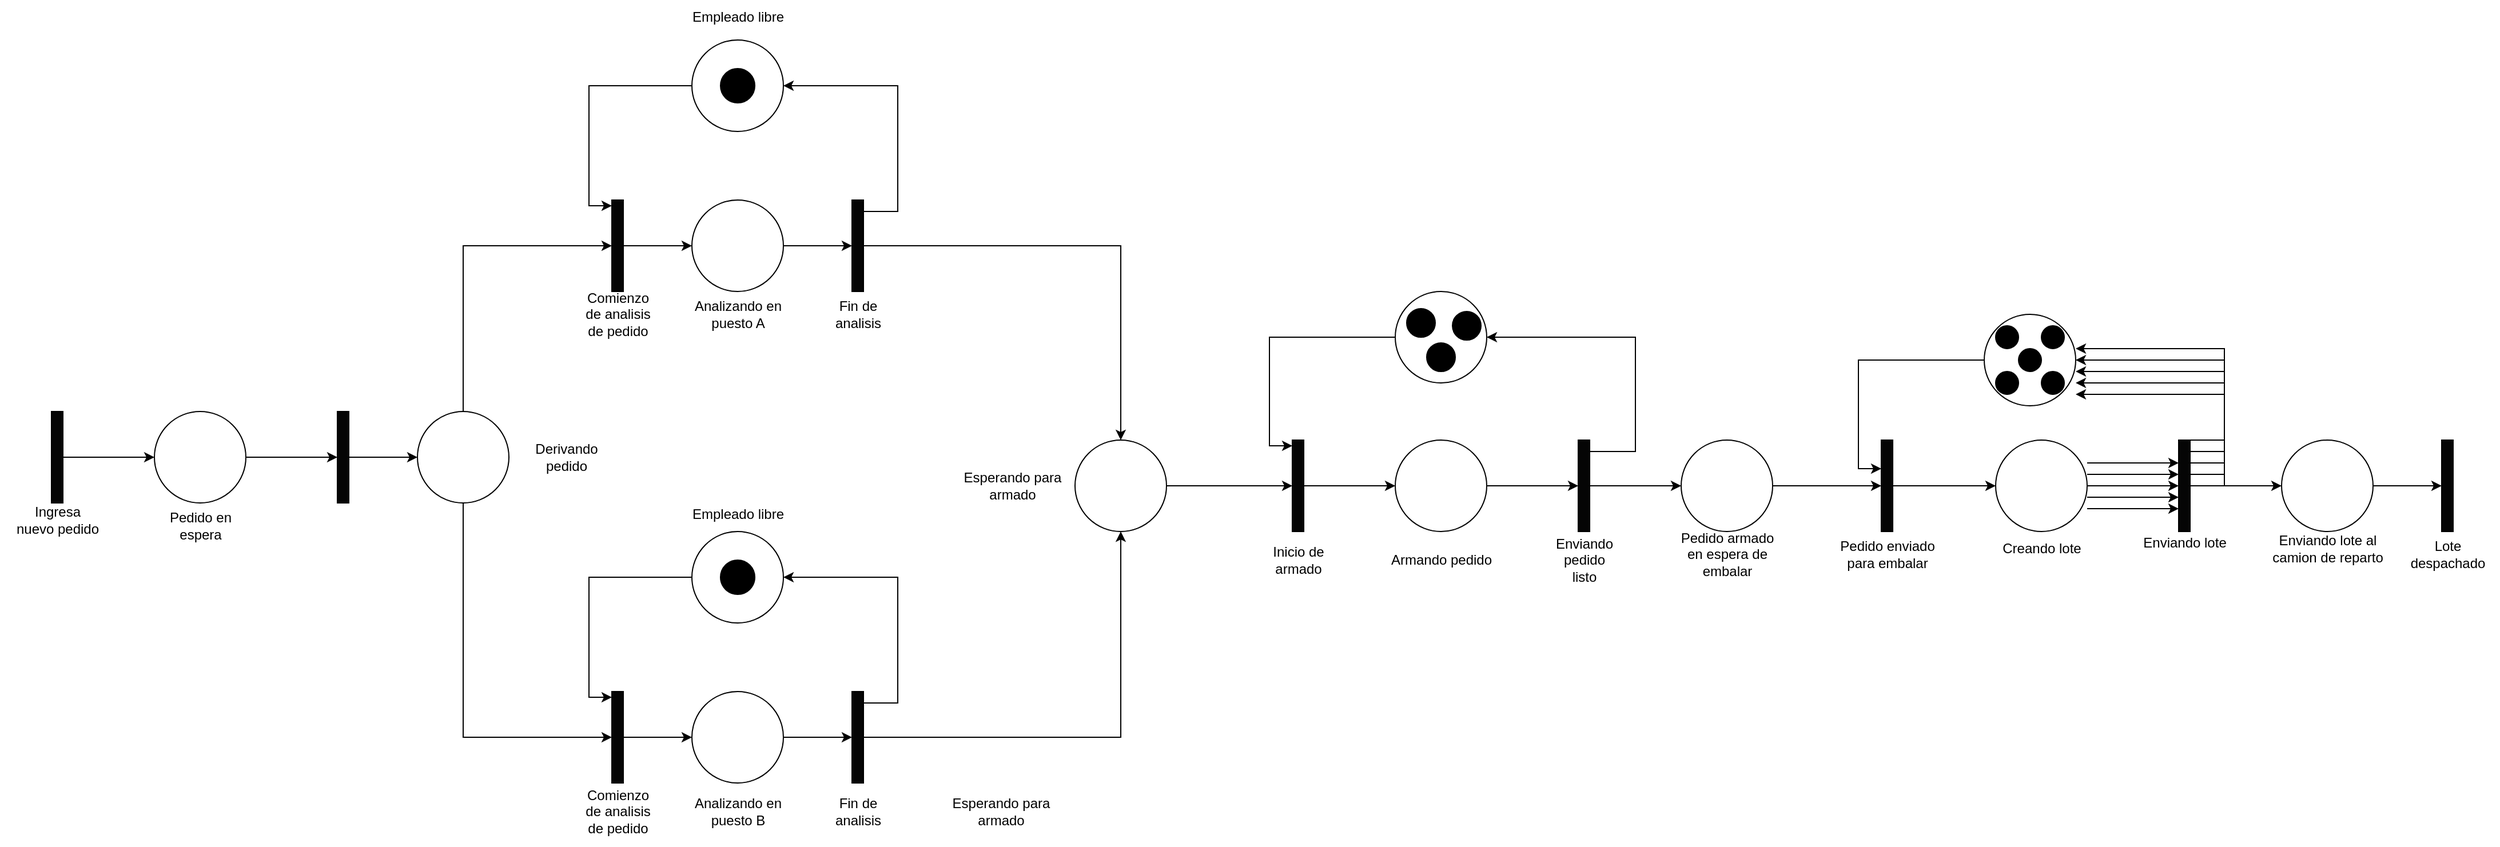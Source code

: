 <mxfile version="24.8.3">
  <diagram name="Page-1" id="ZLIr2dGa3FI1vkI3QF5f">
    <mxGraphModel dx="2390" dy="1208" grid="1" gridSize="10" guides="1" tooltips="1" connect="1" arrows="1" fold="1" page="1" pageScale="1" pageWidth="1400" pageHeight="850" math="0" shadow="0">
      <root>
        <mxCell id="0" />
        <mxCell id="1" parent="0" />
        <mxCell id="7lzFp0Yg2v_CefDAZ_hL-3" value="" style="edgeStyle=orthogonalEdgeStyle;rounded=0;orthogonalLoop=1;jettySize=auto;html=1;curved=0;" edge="1" parent="1" source="7lzFp0Yg2v_CefDAZ_hL-1" target="7lzFp0Yg2v_CefDAZ_hL-2">
          <mxGeometry relative="1" as="geometry" />
        </mxCell>
        <mxCell id="7lzFp0Yg2v_CefDAZ_hL-1" value="" style="html=1;points=[[0,0,0,0,5],[0,1,0,0,-5],[1,0,0,0,5],[1,1,0,0,-5]];perimeter=orthogonalPerimeter;outlineConnect=0;targetShapes=umlLifeline;portConstraint=eastwest;newEdgeStyle={&quot;curved&quot;:0,&quot;rounded&quot;:0};fillColor=#050505;" vertex="1" parent="1">
          <mxGeometry x="365" y="410" width="10" height="80" as="geometry" />
        </mxCell>
        <mxCell id="7lzFp0Yg2v_CefDAZ_hL-5" value="" style="edgeStyle=orthogonalEdgeStyle;rounded=0;orthogonalLoop=1;jettySize=auto;html=1;" edge="1" parent="1" source="7lzFp0Yg2v_CefDAZ_hL-2" target="7lzFp0Yg2v_CefDAZ_hL-4">
          <mxGeometry relative="1" as="geometry" />
        </mxCell>
        <mxCell id="7lzFp0Yg2v_CefDAZ_hL-2" value="" style="ellipse;whiteSpace=wrap;html=1;aspect=fixed;" vertex="1" parent="1">
          <mxGeometry x="455" y="410" width="80" height="80" as="geometry" />
        </mxCell>
        <mxCell id="7lzFp0Yg2v_CefDAZ_hL-9" value="" style="edgeStyle=orthogonalEdgeStyle;rounded=0;orthogonalLoop=1;jettySize=auto;html=1;curved=0;" edge="1" parent="1" source="7lzFp0Yg2v_CefDAZ_hL-4" target="7lzFp0Yg2v_CefDAZ_hL-6">
          <mxGeometry relative="1" as="geometry" />
        </mxCell>
        <mxCell id="7lzFp0Yg2v_CefDAZ_hL-4" value="" style="html=1;points=[[0,0,0,0,5],[0,1,0,0,-5],[1,0,0,0,5],[1,1,0,0,-5]];perimeter=orthogonalPerimeter;outlineConnect=0;targetShapes=umlLifeline;portConstraint=eastwest;newEdgeStyle={&quot;curved&quot;:0,&quot;rounded&quot;:0};fillColor=#050505;" vertex="1" parent="1">
          <mxGeometry x="615" y="410" width="10" height="80" as="geometry" />
        </mxCell>
        <mxCell id="7lzFp0Yg2v_CefDAZ_hL-109" style="edgeStyle=orthogonalEdgeStyle;rounded=0;orthogonalLoop=1;jettySize=auto;html=1;" edge="1" parent="1" source="7lzFp0Yg2v_CefDAZ_hL-6" target="7lzFp0Yg2v_CefDAZ_hL-45">
          <mxGeometry relative="1" as="geometry" />
        </mxCell>
        <mxCell id="7lzFp0Yg2v_CefDAZ_hL-110" style="edgeStyle=orthogonalEdgeStyle;rounded=0;orthogonalLoop=1;jettySize=auto;html=1;" edge="1" parent="1" source="7lzFp0Yg2v_CefDAZ_hL-6" target="7lzFp0Yg2v_CefDAZ_hL-11">
          <mxGeometry relative="1" as="geometry" />
        </mxCell>
        <mxCell id="7lzFp0Yg2v_CefDAZ_hL-6" value="" style="ellipse;whiteSpace=wrap;html=1;aspect=fixed;" vertex="1" parent="1">
          <mxGeometry x="685" y="410" width="80" height="80" as="geometry" />
        </mxCell>
        <mxCell id="7lzFp0Yg2v_CefDAZ_hL-10" value="" style="edgeStyle=orthogonalEdgeStyle;rounded=0;orthogonalLoop=1;jettySize=auto;html=1;curved=0;" edge="1" parent="1" source="7lzFp0Yg2v_CefDAZ_hL-11" target="7lzFp0Yg2v_CefDAZ_hL-12">
          <mxGeometry relative="1" as="geometry" />
        </mxCell>
        <mxCell id="7lzFp0Yg2v_CefDAZ_hL-11" value="" style="html=1;points=[[0,0,0,0,5],[0,1,0,0,-5],[1,0,0,0,5],[1,1,0,0,-5]];perimeter=orthogonalPerimeter;outlineConnect=0;targetShapes=umlLifeline;portConstraint=eastwest;newEdgeStyle={&quot;curved&quot;:0,&quot;rounded&quot;:0};fillColor=#050505;" vertex="1" parent="1">
          <mxGeometry x="855" y="225" width="10" height="80" as="geometry" />
        </mxCell>
        <mxCell id="7lzFp0Yg2v_CefDAZ_hL-20" value="" style="edgeStyle=orthogonalEdgeStyle;rounded=0;orthogonalLoop=1;jettySize=auto;html=1;" edge="1" parent="1" source="7lzFp0Yg2v_CefDAZ_hL-12" target="7lzFp0Yg2v_CefDAZ_hL-19">
          <mxGeometry relative="1" as="geometry" />
        </mxCell>
        <mxCell id="7lzFp0Yg2v_CefDAZ_hL-12" value="" style="ellipse;whiteSpace=wrap;html=1;aspect=fixed;" vertex="1" parent="1">
          <mxGeometry x="925" y="225" width="80" height="80" as="geometry" />
        </mxCell>
        <mxCell id="7lzFp0Yg2v_CefDAZ_hL-23" style="edgeStyle=orthogonalEdgeStyle;rounded=0;orthogonalLoop=1;jettySize=auto;html=1;curved=0;entryX=1;entryY=0.5;entryDx=0;entryDy=0;" edge="1" parent="1" source="7lzFp0Yg2v_CefDAZ_hL-19" target="7lzFp0Yg2v_CefDAZ_hL-21">
          <mxGeometry relative="1" as="geometry">
            <Array as="points">
              <mxPoint x="1105" y="235" />
              <mxPoint x="1105" y="125" />
            </Array>
          </mxGeometry>
        </mxCell>
        <mxCell id="7lzFp0Yg2v_CefDAZ_hL-26" value="" style="edgeStyle=orthogonalEdgeStyle;rounded=0;orthogonalLoop=1;jettySize=auto;html=1;curved=0;entryX=0.5;entryY=0;entryDx=0;entryDy=0;" edge="1" parent="1" source="7lzFp0Yg2v_CefDAZ_hL-19" target="7lzFp0Yg2v_CefDAZ_hL-55">
          <mxGeometry relative="1" as="geometry">
            <mxPoint x="1155" y="265" as="targetPoint" />
          </mxGeometry>
        </mxCell>
        <mxCell id="7lzFp0Yg2v_CefDAZ_hL-19" value="" style="html=1;points=[[0,0,0,0,5],[0,1,0,0,-5],[1,0,0,0,5],[1,1,0,0,-5]];perimeter=orthogonalPerimeter;outlineConnect=0;targetShapes=umlLifeline;portConstraint=eastwest;newEdgeStyle={&quot;curved&quot;:0,&quot;rounded&quot;:0};fillColor=#050505;" vertex="1" parent="1">
          <mxGeometry x="1065" y="225" width="10" height="80" as="geometry" />
        </mxCell>
        <mxCell id="7lzFp0Yg2v_CefDAZ_hL-21" value="" style="ellipse;whiteSpace=wrap;html=1;aspect=fixed;" vertex="1" parent="1">
          <mxGeometry x="925" y="85" width="80" height="80" as="geometry" />
        </mxCell>
        <mxCell id="7lzFp0Yg2v_CefDAZ_hL-22" value="" style="ellipse;whiteSpace=wrap;html=1;aspect=fixed;fillColor=#000000;" vertex="1" parent="1">
          <mxGeometry x="950" y="110" width="30" height="30" as="geometry" />
        </mxCell>
        <mxCell id="7lzFp0Yg2v_CefDAZ_hL-24" style="edgeStyle=orthogonalEdgeStyle;rounded=0;orthogonalLoop=1;jettySize=auto;html=1;entryX=0;entryY=0;entryDx=0;entryDy=5;entryPerimeter=0;" edge="1" parent="1" source="7lzFp0Yg2v_CefDAZ_hL-21" target="7lzFp0Yg2v_CefDAZ_hL-11">
          <mxGeometry relative="1" as="geometry">
            <Array as="points">
              <mxPoint x="835" y="125" />
              <mxPoint x="835" y="230" />
            </Array>
          </mxGeometry>
        </mxCell>
        <mxCell id="7lzFp0Yg2v_CefDAZ_hL-44" value="" style="edgeStyle=orthogonalEdgeStyle;rounded=0;orthogonalLoop=1;jettySize=auto;html=1;curved=0;" edge="1" parent="1" source="7lzFp0Yg2v_CefDAZ_hL-45" target="7lzFp0Yg2v_CefDAZ_hL-47">
          <mxGeometry relative="1" as="geometry" />
        </mxCell>
        <mxCell id="7lzFp0Yg2v_CefDAZ_hL-45" value="" style="html=1;points=[[0,0,0,0,5],[0,1,0,0,-5],[1,0,0,0,5],[1,1,0,0,-5]];perimeter=orthogonalPerimeter;outlineConnect=0;targetShapes=umlLifeline;portConstraint=eastwest;newEdgeStyle={&quot;curved&quot;:0,&quot;rounded&quot;:0};fillColor=#050505;" vertex="1" parent="1">
          <mxGeometry x="855" y="655" width="10" height="80" as="geometry" />
        </mxCell>
        <mxCell id="7lzFp0Yg2v_CefDAZ_hL-46" value="" style="edgeStyle=orthogonalEdgeStyle;rounded=0;orthogonalLoop=1;jettySize=auto;html=1;" edge="1" parent="1" source="7lzFp0Yg2v_CefDAZ_hL-47" target="7lzFp0Yg2v_CefDAZ_hL-50">
          <mxGeometry relative="1" as="geometry" />
        </mxCell>
        <mxCell id="7lzFp0Yg2v_CefDAZ_hL-47" value="" style="ellipse;whiteSpace=wrap;html=1;aspect=fixed;" vertex="1" parent="1">
          <mxGeometry x="925" y="655" width="80" height="80" as="geometry" />
        </mxCell>
        <mxCell id="7lzFp0Yg2v_CefDAZ_hL-48" style="edgeStyle=orthogonalEdgeStyle;rounded=0;orthogonalLoop=1;jettySize=auto;html=1;curved=0;entryX=1;entryY=0.5;entryDx=0;entryDy=0;" edge="1" parent="1" source="7lzFp0Yg2v_CefDAZ_hL-50" target="7lzFp0Yg2v_CefDAZ_hL-51">
          <mxGeometry relative="1" as="geometry">
            <Array as="points">
              <mxPoint x="1105" y="665" />
              <mxPoint x="1105" y="555" />
            </Array>
          </mxGeometry>
        </mxCell>
        <mxCell id="7lzFp0Yg2v_CefDAZ_hL-49" value="" style="edgeStyle=orthogonalEdgeStyle;rounded=0;orthogonalLoop=1;jettySize=auto;html=1;curved=0;" edge="1" parent="1" source="7lzFp0Yg2v_CefDAZ_hL-50" target="7lzFp0Yg2v_CefDAZ_hL-55">
          <mxGeometry relative="1" as="geometry" />
        </mxCell>
        <mxCell id="7lzFp0Yg2v_CefDAZ_hL-50" value="" style="html=1;points=[[0,0,0,0,5],[0,1,0,0,-5],[1,0,0,0,5],[1,1,0,0,-5]];perimeter=orthogonalPerimeter;outlineConnect=0;targetShapes=umlLifeline;portConstraint=eastwest;newEdgeStyle={&quot;curved&quot;:0,&quot;rounded&quot;:0};fillColor=#050505;" vertex="1" parent="1">
          <mxGeometry x="1065" y="655" width="10" height="80" as="geometry" />
        </mxCell>
        <mxCell id="7lzFp0Yg2v_CefDAZ_hL-51" value="" style="ellipse;whiteSpace=wrap;html=1;aspect=fixed;" vertex="1" parent="1">
          <mxGeometry x="925" y="515" width="80" height="80" as="geometry" />
        </mxCell>
        <mxCell id="7lzFp0Yg2v_CefDAZ_hL-52" value="" style="ellipse;whiteSpace=wrap;html=1;aspect=fixed;fillColor=#000000;" vertex="1" parent="1">
          <mxGeometry x="950" y="540" width="30" height="30" as="geometry" />
        </mxCell>
        <mxCell id="7lzFp0Yg2v_CefDAZ_hL-53" style="edgeStyle=orthogonalEdgeStyle;rounded=0;orthogonalLoop=1;jettySize=auto;html=1;entryX=0;entryY=0;entryDx=0;entryDy=5;entryPerimeter=0;" edge="1" parent="1" source="7lzFp0Yg2v_CefDAZ_hL-51" target="7lzFp0Yg2v_CefDAZ_hL-45">
          <mxGeometry relative="1" as="geometry">
            <Array as="points">
              <mxPoint x="835" y="555" />
              <mxPoint x="835" y="660" />
            </Array>
          </mxGeometry>
        </mxCell>
        <mxCell id="7lzFp0Yg2v_CefDAZ_hL-141" style="edgeStyle=orthogonalEdgeStyle;rounded=0;orthogonalLoop=1;jettySize=auto;html=1;" edge="1" parent="1" source="7lzFp0Yg2v_CefDAZ_hL-55" target="7lzFp0Yg2v_CefDAZ_hL-57">
          <mxGeometry relative="1" as="geometry" />
        </mxCell>
        <mxCell id="7lzFp0Yg2v_CefDAZ_hL-55" value="" style="ellipse;whiteSpace=wrap;html=1;aspect=fixed;" vertex="1" parent="1">
          <mxGeometry x="1260" y="435" width="80" height="80" as="geometry" />
        </mxCell>
        <mxCell id="7lzFp0Yg2v_CefDAZ_hL-56" value="" style="edgeStyle=orthogonalEdgeStyle;rounded=0;orthogonalLoop=1;jettySize=auto;html=1;curved=0;" edge="1" parent="1" source="7lzFp0Yg2v_CefDAZ_hL-57" target="7lzFp0Yg2v_CefDAZ_hL-59">
          <mxGeometry relative="1" as="geometry" />
        </mxCell>
        <mxCell id="7lzFp0Yg2v_CefDAZ_hL-57" value="" style="html=1;points=[[0,0,0,0,5],[0,1,0,0,-5],[1,0,0,0,5],[1,1,0,0,-5]];perimeter=orthogonalPerimeter;outlineConnect=0;targetShapes=umlLifeline;portConstraint=eastwest;newEdgeStyle={&quot;curved&quot;:0,&quot;rounded&quot;:0};fillColor=#050505;" vertex="1" parent="1">
          <mxGeometry x="1450" y="435" width="10" height="80" as="geometry" />
        </mxCell>
        <mxCell id="7lzFp0Yg2v_CefDAZ_hL-58" value="" style="edgeStyle=orthogonalEdgeStyle;rounded=0;orthogonalLoop=1;jettySize=auto;html=1;" edge="1" parent="1" source="7lzFp0Yg2v_CefDAZ_hL-59" target="7lzFp0Yg2v_CefDAZ_hL-62">
          <mxGeometry relative="1" as="geometry" />
        </mxCell>
        <mxCell id="7lzFp0Yg2v_CefDAZ_hL-59" value="" style="ellipse;whiteSpace=wrap;html=1;aspect=fixed;" vertex="1" parent="1">
          <mxGeometry x="1540" y="435" width="80" height="80" as="geometry" />
        </mxCell>
        <mxCell id="7lzFp0Yg2v_CefDAZ_hL-60" style="edgeStyle=orthogonalEdgeStyle;rounded=0;orthogonalLoop=1;jettySize=auto;html=1;curved=0;entryX=1;entryY=0.5;entryDx=0;entryDy=0;" edge="1" parent="1" source="7lzFp0Yg2v_CefDAZ_hL-62" target="7lzFp0Yg2v_CefDAZ_hL-63">
          <mxGeometry relative="1" as="geometry">
            <Array as="points">
              <mxPoint x="1750" y="445" />
              <mxPoint x="1750" y="345" />
            </Array>
          </mxGeometry>
        </mxCell>
        <mxCell id="7lzFp0Yg2v_CefDAZ_hL-142" style="edgeStyle=orthogonalEdgeStyle;rounded=0;orthogonalLoop=1;jettySize=auto;html=1;curved=0;entryX=0;entryY=0.5;entryDx=0;entryDy=0;" edge="1" parent="1" source="7lzFp0Yg2v_CefDAZ_hL-62" target="7lzFp0Yg2v_CefDAZ_hL-143">
          <mxGeometry relative="1" as="geometry">
            <mxPoint x="1770" y="475.0" as="targetPoint" />
          </mxGeometry>
        </mxCell>
        <mxCell id="7lzFp0Yg2v_CefDAZ_hL-62" value="" style="html=1;points=[[0,0,0,0,5],[0,1,0,0,-5],[1,0,0,0,5],[1,1,0,0,-5]];perimeter=orthogonalPerimeter;outlineConnect=0;targetShapes=umlLifeline;portConstraint=eastwest;newEdgeStyle={&quot;curved&quot;:0,&quot;rounded&quot;:0};fillColor=#050505;" vertex="1" parent="1">
          <mxGeometry x="1700" y="435" width="10" height="80" as="geometry" />
        </mxCell>
        <mxCell id="7lzFp0Yg2v_CefDAZ_hL-63" value="" style="ellipse;whiteSpace=wrap;html=1;aspect=fixed;" vertex="1" parent="1">
          <mxGeometry x="1540" y="305" width="80" height="80" as="geometry" />
        </mxCell>
        <mxCell id="7lzFp0Yg2v_CefDAZ_hL-64" style="edgeStyle=orthogonalEdgeStyle;rounded=0;orthogonalLoop=1;jettySize=auto;html=1;entryX=0;entryY=0;entryDx=0;entryDy=5;entryPerimeter=0;" edge="1" parent="1" source="7lzFp0Yg2v_CefDAZ_hL-63" target="7lzFp0Yg2v_CefDAZ_hL-57">
          <mxGeometry relative="1" as="geometry">
            <Array as="points">
              <mxPoint x="1430" y="345" />
              <mxPoint x="1430" y="440" />
            </Array>
          </mxGeometry>
        </mxCell>
        <mxCell id="7lzFp0Yg2v_CefDAZ_hL-65" value="" style="ellipse;whiteSpace=wrap;html=1;aspect=fixed;fillColor=#000000;" vertex="1" parent="1">
          <mxGeometry x="1550" y="320" width="25" height="25" as="geometry" />
        </mxCell>
        <mxCell id="7lzFp0Yg2v_CefDAZ_hL-66" value="" style="ellipse;whiteSpace=wrap;html=1;aspect=fixed;fillColor=#000000;" vertex="1" parent="1">
          <mxGeometry x="1590" y="322.5" width="25" height="25" as="geometry" />
        </mxCell>
        <mxCell id="7lzFp0Yg2v_CefDAZ_hL-67" value="" style="ellipse;whiteSpace=wrap;html=1;aspect=fixed;fillColor=#000000;" vertex="1" parent="1">
          <mxGeometry x="1567.5" y="350" width="25" height="25" as="geometry" />
        </mxCell>
        <mxCell id="7lzFp0Yg2v_CefDAZ_hL-88" value="" style="edgeStyle=orthogonalEdgeStyle;rounded=0;orthogonalLoop=1;jettySize=auto;html=1;curved=0;" edge="1" parent="1" source="7lzFp0Yg2v_CefDAZ_hL-69" target="7lzFp0Yg2v_CefDAZ_hL-86">
          <mxGeometry relative="1" as="geometry" />
        </mxCell>
        <mxCell id="7lzFp0Yg2v_CefDAZ_hL-69" value="" style="html=1;points=[[0,0,0,0,5],[0,1,0,0,-5],[1,0,0,0,5],[1,1,0,0,-5]];perimeter=orthogonalPerimeter;outlineConnect=0;targetShapes=umlLifeline;portConstraint=eastwest;newEdgeStyle={&quot;curved&quot;:0,&quot;rounded&quot;:0};fillColor=#050505;" vertex="1" parent="1">
          <mxGeometry x="1965" y="435" width="10" height="80" as="geometry" />
        </mxCell>
        <mxCell id="7lzFp0Yg2v_CefDAZ_hL-80" value="" style="ellipse;whiteSpace=wrap;html=1;aspect=fixed;" vertex="1" parent="1">
          <mxGeometry x="2055" y="325" width="80" height="80" as="geometry" />
        </mxCell>
        <mxCell id="7lzFp0Yg2v_CefDAZ_hL-81" style="edgeStyle=orthogonalEdgeStyle;rounded=0;orthogonalLoop=1;jettySize=auto;html=1;entryX=0;entryY=0;entryDx=0;entryDy=5;entryPerimeter=0;" edge="1" parent="1" source="7lzFp0Yg2v_CefDAZ_hL-80">
          <mxGeometry relative="1" as="geometry">
            <mxPoint x="1965" y="460" as="targetPoint" />
            <Array as="points">
              <mxPoint x="1945" y="365" />
              <mxPoint x="1945" y="460" />
            </Array>
          </mxGeometry>
        </mxCell>
        <mxCell id="7lzFp0Yg2v_CefDAZ_hL-83" value="" style="ellipse;whiteSpace=wrap;html=1;aspect=fixed;fillColor=#000000;" vertex="1" parent="1">
          <mxGeometry x="2065" y="335" width="20" height="20" as="geometry" />
        </mxCell>
        <mxCell id="7lzFp0Yg2v_CefDAZ_hL-89" value="" style="edgeStyle=orthogonalEdgeStyle;rounded=0;orthogonalLoop=1;jettySize=auto;html=1;" edge="1" parent="1" source="7lzFp0Yg2v_CefDAZ_hL-86" target="7lzFp0Yg2v_CefDAZ_hL-85">
          <mxGeometry relative="1" as="geometry" />
        </mxCell>
        <mxCell id="7lzFp0Yg2v_CefDAZ_hL-86" value="" style="ellipse;whiteSpace=wrap;html=1;aspect=fixed;" vertex="1" parent="1">
          <mxGeometry x="2065" y="435" width="80" height="80" as="geometry" />
        </mxCell>
        <mxCell id="7lzFp0Yg2v_CefDAZ_hL-90" style="edgeStyle=orthogonalEdgeStyle;rounded=0;orthogonalLoop=1;jettySize=auto;html=1;curved=0;entryX=1;entryY=0.5;entryDx=0;entryDy=0;" edge="1" parent="1" source="7lzFp0Yg2v_CefDAZ_hL-85" target="7lzFp0Yg2v_CefDAZ_hL-80">
          <mxGeometry relative="1" as="geometry">
            <Array as="points">
              <mxPoint x="2265" y="445" />
              <mxPoint x="2265" y="365" />
            </Array>
          </mxGeometry>
        </mxCell>
        <mxCell id="7lzFp0Yg2v_CefDAZ_hL-92" value="" style="edgeStyle=orthogonalEdgeStyle;rounded=0;orthogonalLoop=1;jettySize=auto;html=1;curved=0;" edge="1" parent="1" source="7lzFp0Yg2v_CefDAZ_hL-85" target="7lzFp0Yg2v_CefDAZ_hL-91">
          <mxGeometry relative="1" as="geometry" />
        </mxCell>
        <mxCell id="7lzFp0Yg2v_CefDAZ_hL-85" value="" style="html=1;points=[[0,0,0,0,5],[0,1,0,0,-5],[1,0,0,0,5],[1,1,0,0,-5]];perimeter=orthogonalPerimeter;outlineConnect=0;targetShapes=umlLifeline;portConstraint=eastwest;newEdgeStyle={&quot;curved&quot;:0,&quot;rounded&quot;:0};fillColor=#050505;" vertex="1" parent="1">
          <mxGeometry x="2225" y="435" width="10" height="80" as="geometry" />
        </mxCell>
        <mxCell id="7lzFp0Yg2v_CefDAZ_hL-94" value="" style="edgeStyle=orthogonalEdgeStyle;rounded=0;orthogonalLoop=1;jettySize=auto;html=1;" edge="1" parent="1" source="7lzFp0Yg2v_CefDAZ_hL-91" target="7lzFp0Yg2v_CefDAZ_hL-93">
          <mxGeometry relative="1" as="geometry" />
        </mxCell>
        <mxCell id="7lzFp0Yg2v_CefDAZ_hL-91" value="" style="ellipse;whiteSpace=wrap;html=1;aspect=fixed;" vertex="1" parent="1">
          <mxGeometry x="2315" y="435" width="80" height="80" as="geometry" />
        </mxCell>
        <mxCell id="7lzFp0Yg2v_CefDAZ_hL-93" value="" style="html=1;points=[[0,0,0,0,5],[0,1,0,0,-5],[1,0,0,0,5],[1,1,0,0,-5]];perimeter=orthogonalPerimeter;outlineConnect=0;targetShapes=umlLifeline;portConstraint=eastwest;newEdgeStyle={&quot;curved&quot;:0,&quot;rounded&quot;:0};fillColor=#050505;" vertex="1" parent="1">
          <mxGeometry x="2455" y="435" width="10" height="80" as="geometry" />
        </mxCell>
        <mxCell id="7lzFp0Yg2v_CefDAZ_hL-96" value="" style="ellipse;whiteSpace=wrap;html=1;aspect=fixed;fillColor=#000000;" vertex="1" parent="1">
          <mxGeometry x="2105" y="335" width="20" height="20" as="geometry" />
        </mxCell>
        <mxCell id="7lzFp0Yg2v_CefDAZ_hL-97" value="" style="ellipse;whiteSpace=wrap;html=1;aspect=fixed;fillColor=#000000;" vertex="1" parent="1">
          <mxGeometry x="2065" y="375" width="20" height="20" as="geometry" />
        </mxCell>
        <mxCell id="7lzFp0Yg2v_CefDAZ_hL-98" value="" style="ellipse;whiteSpace=wrap;html=1;aspect=fixed;fillColor=#000000;" vertex="1" parent="1">
          <mxGeometry x="2085" y="355" width="20" height="20" as="geometry" />
        </mxCell>
        <mxCell id="7lzFp0Yg2v_CefDAZ_hL-99" value="" style="ellipse;whiteSpace=wrap;html=1;aspect=fixed;fillColor=#000000;" vertex="1" parent="1">
          <mxGeometry x="2105" y="375" width="20" height="20" as="geometry" />
        </mxCell>
        <mxCell id="7lzFp0Yg2v_CefDAZ_hL-100" style="edgeStyle=orthogonalEdgeStyle;rounded=0;orthogonalLoop=1;jettySize=auto;html=1;curved=0;entryX=1;entryY=0.5;entryDx=0;entryDy=0;" edge="1" parent="1">
          <mxGeometry relative="1" as="geometry">
            <mxPoint x="2235" y="455" as="sourcePoint" />
            <mxPoint x="2135" y="375" as="targetPoint" />
            <Array as="points">
              <mxPoint x="2265" y="455" />
              <mxPoint x="2265" y="375" />
            </Array>
          </mxGeometry>
        </mxCell>
        <mxCell id="7lzFp0Yg2v_CefDAZ_hL-101" style="edgeStyle=orthogonalEdgeStyle;rounded=0;orthogonalLoop=1;jettySize=auto;html=1;curved=0;entryX=1;entryY=0.5;entryDx=0;entryDy=0;" edge="1" parent="1">
          <mxGeometry relative="1" as="geometry">
            <mxPoint x="2235" y="435" as="sourcePoint" />
            <mxPoint x="2135" y="355" as="targetPoint" />
            <Array as="points">
              <mxPoint x="2265" y="435" />
              <mxPoint x="2265" y="355" />
            </Array>
          </mxGeometry>
        </mxCell>
        <mxCell id="7lzFp0Yg2v_CefDAZ_hL-102" style="edgeStyle=orthogonalEdgeStyle;rounded=0;orthogonalLoop=1;jettySize=auto;html=1;curved=0;entryX=1;entryY=0.5;entryDx=0;entryDy=0;" edge="1" parent="1">
          <mxGeometry relative="1" as="geometry">
            <mxPoint x="2235" y="465" as="sourcePoint" />
            <mxPoint x="2135" y="385" as="targetPoint" />
            <Array as="points">
              <mxPoint x="2265" y="465" />
              <mxPoint x="2265" y="385" />
            </Array>
          </mxGeometry>
        </mxCell>
        <mxCell id="7lzFp0Yg2v_CefDAZ_hL-103" style="edgeStyle=orthogonalEdgeStyle;rounded=0;orthogonalLoop=1;jettySize=auto;html=1;curved=0;entryX=1;entryY=0.5;entryDx=0;entryDy=0;" edge="1" parent="1">
          <mxGeometry relative="1" as="geometry">
            <mxPoint x="2235" y="475" as="sourcePoint" />
            <mxPoint x="2135" y="395" as="targetPoint" />
            <Array as="points">
              <mxPoint x="2265" y="475" />
              <mxPoint x="2265" y="395" />
            </Array>
          </mxGeometry>
        </mxCell>
        <mxCell id="7lzFp0Yg2v_CefDAZ_hL-104" value="" style="edgeStyle=orthogonalEdgeStyle;rounded=0;orthogonalLoop=1;jettySize=auto;html=1;" edge="1" parent="1">
          <mxGeometry relative="1" as="geometry">
            <mxPoint x="2145" y="485" as="sourcePoint" />
            <mxPoint x="2225" y="485" as="targetPoint" />
          </mxGeometry>
        </mxCell>
        <mxCell id="7lzFp0Yg2v_CefDAZ_hL-105" value="" style="edgeStyle=orthogonalEdgeStyle;rounded=0;orthogonalLoop=1;jettySize=auto;html=1;" edge="1" parent="1">
          <mxGeometry relative="1" as="geometry">
            <mxPoint x="2145" y="495" as="sourcePoint" />
            <mxPoint x="2225" y="495" as="targetPoint" />
          </mxGeometry>
        </mxCell>
        <mxCell id="7lzFp0Yg2v_CefDAZ_hL-106" value="" style="edgeStyle=orthogonalEdgeStyle;rounded=0;orthogonalLoop=1;jettySize=auto;html=1;" edge="1" parent="1">
          <mxGeometry relative="1" as="geometry">
            <mxPoint x="2145" y="465" as="sourcePoint" />
            <mxPoint x="2225" y="465" as="targetPoint" />
          </mxGeometry>
        </mxCell>
        <mxCell id="7lzFp0Yg2v_CefDAZ_hL-107" value="" style="edgeStyle=orthogonalEdgeStyle;rounded=0;orthogonalLoop=1;jettySize=auto;html=1;" edge="1" parent="1">
          <mxGeometry relative="1" as="geometry">
            <mxPoint x="2145" y="455" as="sourcePoint" />
            <mxPoint x="2225" y="455" as="targetPoint" />
          </mxGeometry>
        </mxCell>
        <mxCell id="7lzFp0Yg2v_CefDAZ_hL-111" value="&lt;div&gt;Ingresa&lt;/div&gt;&lt;div&gt;nuevo pedido&lt;br&gt;&lt;/div&gt;" style="text;html=1;align=center;verticalAlign=middle;resizable=0;points=[];autosize=1;strokeColor=none;fillColor=none;" vertex="1" parent="1">
          <mxGeometry x="320" y="485" width="100" height="40" as="geometry" />
        </mxCell>
        <mxCell id="7lzFp0Yg2v_CefDAZ_hL-112" value="&lt;div&gt;Pedido en&lt;/div&gt;&lt;div&gt;espera&lt;br&gt;&lt;/div&gt;" style="text;html=1;align=center;verticalAlign=middle;resizable=0;points=[];autosize=1;strokeColor=none;fillColor=none;" vertex="1" parent="1">
          <mxGeometry x="455" y="490" width="80" height="40" as="geometry" />
        </mxCell>
        <mxCell id="7lzFp0Yg2v_CefDAZ_hL-113" value="&lt;div&gt;Derivando&lt;/div&gt;&lt;div&gt;pedido&lt;br&gt;&lt;/div&gt;" style="text;html=1;align=center;verticalAlign=middle;resizable=0;points=[];autosize=1;strokeColor=none;fillColor=none;" vertex="1" parent="1">
          <mxGeometry x="775" y="430" width="80" height="40" as="geometry" />
        </mxCell>
        <mxCell id="7lzFp0Yg2v_CefDAZ_hL-114" value="&lt;div&gt;Comienzo&lt;/div&gt;&lt;div&gt;de analisis&lt;/div&gt;&lt;div&gt;de pedido&lt;br&gt;&lt;/div&gt;" style="text;html=1;align=center;verticalAlign=middle;resizable=0;points=[];autosize=1;strokeColor=none;fillColor=none;" vertex="1" parent="1">
          <mxGeometry x="820" y="295" width="80" height="60" as="geometry" />
        </mxCell>
        <mxCell id="7lzFp0Yg2v_CefDAZ_hL-115" value="&lt;div&gt;Analizando en &lt;br&gt;&lt;/div&gt;&lt;div&gt;puesto A&lt;br&gt;&lt;/div&gt;" style="text;html=1;align=center;verticalAlign=middle;resizable=0;points=[];autosize=1;strokeColor=none;fillColor=none;" vertex="1" parent="1">
          <mxGeometry x="915" y="305" width="100" height="40" as="geometry" />
        </mxCell>
        <mxCell id="7lzFp0Yg2v_CefDAZ_hL-116" value="&lt;div&gt;Fin de&lt;/div&gt;&lt;div&gt;analisis&lt;br&gt;&lt;/div&gt;" style="text;html=1;align=center;verticalAlign=middle;resizable=0;points=[];autosize=1;strokeColor=none;fillColor=none;" vertex="1" parent="1">
          <mxGeometry x="1035" y="305" width="70" height="40" as="geometry" />
        </mxCell>
        <mxCell id="7lzFp0Yg2v_CefDAZ_hL-117" value="Empleado libre" style="text;html=1;align=center;verticalAlign=middle;resizable=0;points=[];autosize=1;strokeColor=none;fillColor=none;" vertex="1" parent="1">
          <mxGeometry x="910" y="50" width="110" height="30" as="geometry" />
        </mxCell>
        <mxCell id="7lzFp0Yg2v_CefDAZ_hL-118" value="&lt;div&gt;Esperando para&lt;/div&gt;&lt;div&gt;armado&lt;br&gt;&lt;/div&gt;" style="text;html=1;align=center;verticalAlign=middle;resizable=0;points=[];autosize=1;strokeColor=none;fillColor=none;" vertex="1" parent="1">
          <mxGeometry x="1150" y="455" width="110" height="40" as="geometry" />
        </mxCell>
        <mxCell id="7lzFp0Yg2v_CefDAZ_hL-123" value="&lt;div&gt;Enviando&lt;/div&gt;&lt;div&gt;pedido&lt;/div&gt;&lt;div&gt;listo&lt;br&gt;&lt;/div&gt;" style="text;html=1;align=center;verticalAlign=middle;resizable=0;points=[];autosize=1;strokeColor=none;fillColor=none;" vertex="1" parent="1">
          <mxGeometry x="1670" y="510" width="70" height="60" as="geometry" />
        </mxCell>
        <mxCell id="7lzFp0Yg2v_CefDAZ_hL-124" value="&lt;div&gt;Armando pedido&lt;br&gt;&lt;/div&gt;" style="text;html=1;align=center;verticalAlign=middle;resizable=0;points=[];autosize=1;strokeColor=none;fillColor=none;" vertex="1" parent="1">
          <mxGeometry x="1525" y="525" width="110" height="30" as="geometry" />
        </mxCell>
        <mxCell id="7lzFp0Yg2v_CefDAZ_hL-125" value="&lt;div&gt;Inicio de&lt;/div&gt;&lt;div&gt;armado&lt;br&gt;&lt;/div&gt;" style="text;html=1;align=center;verticalAlign=middle;resizable=0;points=[];autosize=1;strokeColor=none;fillColor=none;" vertex="1" parent="1">
          <mxGeometry x="1420" y="520" width="70" height="40" as="geometry" />
        </mxCell>
        <mxCell id="7lzFp0Yg2v_CefDAZ_hL-126" value="&lt;div&gt;Esperando para&lt;/div&gt;&lt;div&gt;armado&lt;br&gt;&lt;/div&gt;" style="text;html=1;align=center;verticalAlign=middle;resizable=0;points=[];autosize=1;strokeColor=none;fillColor=none;" vertex="1" parent="1">
          <mxGeometry x="1140" y="740" width="110" height="40" as="geometry" />
        </mxCell>
        <mxCell id="7lzFp0Yg2v_CefDAZ_hL-127" value="&lt;div&gt;Fin de&lt;/div&gt;&lt;div&gt;analisis&lt;br&gt;&lt;/div&gt;" style="text;html=1;align=center;verticalAlign=middle;resizable=0;points=[];autosize=1;strokeColor=none;fillColor=none;" vertex="1" parent="1">
          <mxGeometry x="1035" y="740" width="70" height="40" as="geometry" />
        </mxCell>
        <mxCell id="7lzFp0Yg2v_CefDAZ_hL-128" value="&lt;div&gt;Analizando en &lt;br&gt;&lt;/div&gt;&lt;div&gt;puesto B&lt;br&gt;&lt;/div&gt;" style="text;html=1;align=center;verticalAlign=middle;resizable=0;points=[];autosize=1;strokeColor=none;fillColor=none;" vertex="1" parent="1">
          <mxGeometry x="915" y="740" width="100" height="40" as="geometry" />
        </mxCell>
        <mxCell id="7lzFp0Yg2v_CefDAZ_hL-129" value="&lt;div&gt;Comienzo&lt;/div&gt;&lt;div&gt;de analisis&lt;/div&gt;&lt;div&gt;de pedido&lt;br&gt;&lt;/div&gt;" style="text;html=1;align=center;verticalAlign=middle;resizable=0;points=[];autosize=1;strokeColor=none;fillColor=none;" vertex="1" parent="1">
          <mxGeometry x="820" y="730" width="80" height="60" as="geometry" />
        </mxCell>
        <mxCell id="7lzFp0Yg2v_CefDAZ_hL-130" value="Empleado libre" style="text;html=1;align=center;verticalAlign=middle;resizable=0;points=[];autosize=1;strokeColor=none;fillColor=none;" vertex="1" parent="1">
          <mxGeometry x="910" y="485" width="110" height="30" as="geometry" />
        </mxCell>
        <mxCell id="7lzFp0Yg2v_CefDAZ_hL-133" value="&lt;div&gt;Pedido enviado&lt;/div&gt;&lt;div&gt;para embalar&lt;br&gt;&lt;/div&gt;" style="text;html=1;align=center;verticalAlign=middle;resizable=0;points=[];autosize=1;strokeColor=none;fillColor=none;" vertex="1" parent="1">
          <mxGeometry x="1915" y="515" width="110" height="40" as="geometry" />
        </mxCell>
        <mxCell id="7lzFp0Yg2v_CefDAZ_hL-134" value="Creando lote" style="text;html=1;align=center;verticalAlign=middle;resizable=0;points=[];autosize=1;strokeColor=none;fillColor=none;" vertex="1" parent="1">
          <mxGeometry x="2060" y="515" width="90" height="30" as="geometry" />
        </mxCell>
        <mxCell id="7lzFp0Yg2v_CefDAZ_hL-135" value="Enviando lote" style="text;html=1;align=center;verticalAlign=middle;resizable=0;points=[];autosize=1;strokeColor=none;fillColor=none;" vertex="1" parent="1">
          <mxGeometry x="2180" y="510" width="100" height="30" as="geometry" />
        </mxCell>
        <mxCell id="7lzFp0Yg2v_CefDAZ_hL-136" value="&lt;div&gt;Enviando lote al&lt;/div&gt;&lt;div&gt;camion de reparto&lt;br&gt;&lt;/div&gt;" style="text;html=1;align=center;verticalAlign=middle;resizable=0;points=[];autosize=1;strokeColor=none;fillColor=none;" vertex="1" parent="1">
          <mxGeometry x="2295" y="510" width="120" height="40" as="geometry" />
        </mxCell>
        <mxCell id="7lzFp0Yg2v_CefDAZ_hL-137" value="&lt;div&gt;Lote&lt;/div&gt;&lt;div&gt;despachado&lt;br&gt;&lt;/div&gt;" style="text;html=1;align=center;verticalAlign=middle;resizable=0;points=[];autosize=1;strokeColor=none;fillColor=none;" vertex="1" parent="1">
          <mxGeometry x="2415" y="515" width="90" height="40" as="geometry" />
        </mxCell>
        <mxCell id="7lzFp0Yg2v_CefDAZ_hL-144" style="edgeStyle=orthogonalEdgeStyle;rounded=0;orthogonalLoop=1;jettySize=auto;html=1;" edge="1" parent="1" source="7lzFp0Yg2v_CefDAZ_hL-143" target="7lzFp0Yg2v_CefDAZ_hL-69">
          <mxGeometry relative="1" as="geometry" />
        </mxCell>
        <mxCell id="7lzFp0Yg2v_CefDAZ_hL-143" value="" style="ellipse;whiteSpace=wrap;html=1;aspect=fixed;" vertex="1" parent="1">
          <mxGeometry x="1790" y="435" width="80" height="80" as="geometry" />
        </mxCell>
        <mxCell id="7lzFp0Yg2v_CefDAZ_hL-145" value="&lt;div&gt;Pedido armado&lt;/div&gt;&lt;div&gt;en espera de&lt;/div&gt;&lt;div&gt;embalar&lt;br&gt;&lt;/div&gt;" style="text;html=1;align=center;verticalAlign=middle;resizable=0;points=[];autosize=1;strokeColor=none;fillColor=none;" vertex="1" parent="1">
          <mxGeometry x="1775" y="505" width="110" height="60" as="geometry" />
        </mxCell>
      </root>
    </mxGraphModel>
  </diagram>
</mxfile>
